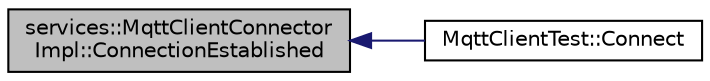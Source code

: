 digraph "services::MqttClientConnectorImpl::ConnectionEstablished"
{
 // INTERACTIVE_SVG=YES
  edge [fontname="Helvetica",fontsize="10",labelfontname="Helvetica",labelfontsize="10"];
  node [fontname="Helvetica",fontsize="10",shape=record];
  rankdir="LR";
  Node11 [label="services::MqttClientConnector\lImpl::ConnectionEstablished",height=0.2,width=0.4,color="black", fillcolor="grey75", style="filled", fontcolor="black"];
  Node11 -> Node12 [dir="back",color="midnightblue",fontsize="10",style="solid",fontname="Helvetica"];
  Node12 [label="MqttClientTest::Connect",height=0.2,width=0.4,color="black", fillcolor="white", style="filled",URL="$d4/d5a/class_mqtt_client_test.html#a784f5d927a17a4d66f740f8d0786a09f"];
}
